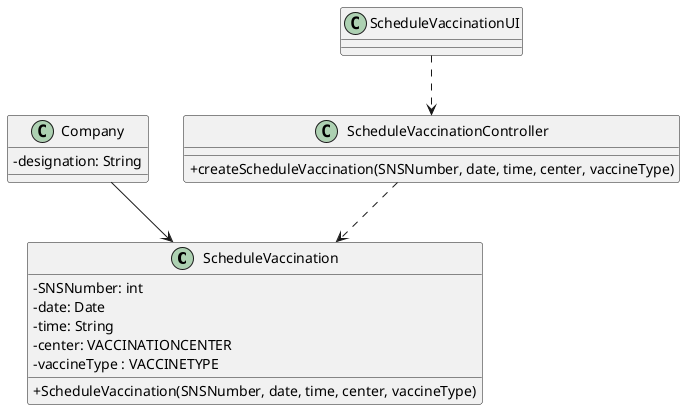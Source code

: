 @startuml US02_CD
skinparam classAttributeIconSize 0

class ScheduleVaccination {
  - SNSNumber: int
  - date: Date
  - time: String
  - center: VACCINATIONCENTER
  - vaccineType : VACCINETYPE
  +ScheduleVaccination(SNSNumber, date, time, center, vaccineType)
}


class Company {
  -designation: String
  
}

class ScheduleVaccinationController {
  +createScheduleVaccination(SNSNumber, date, time, center, vaccineType)
}

class ScheduleVaccinationUI {}

ScheduleVaccinationUI ..> ScheduleVaccinationController
ScheduleVaccinationController ..> ScheduleVaccination
Company --> ScheduleVaccination


@enduml